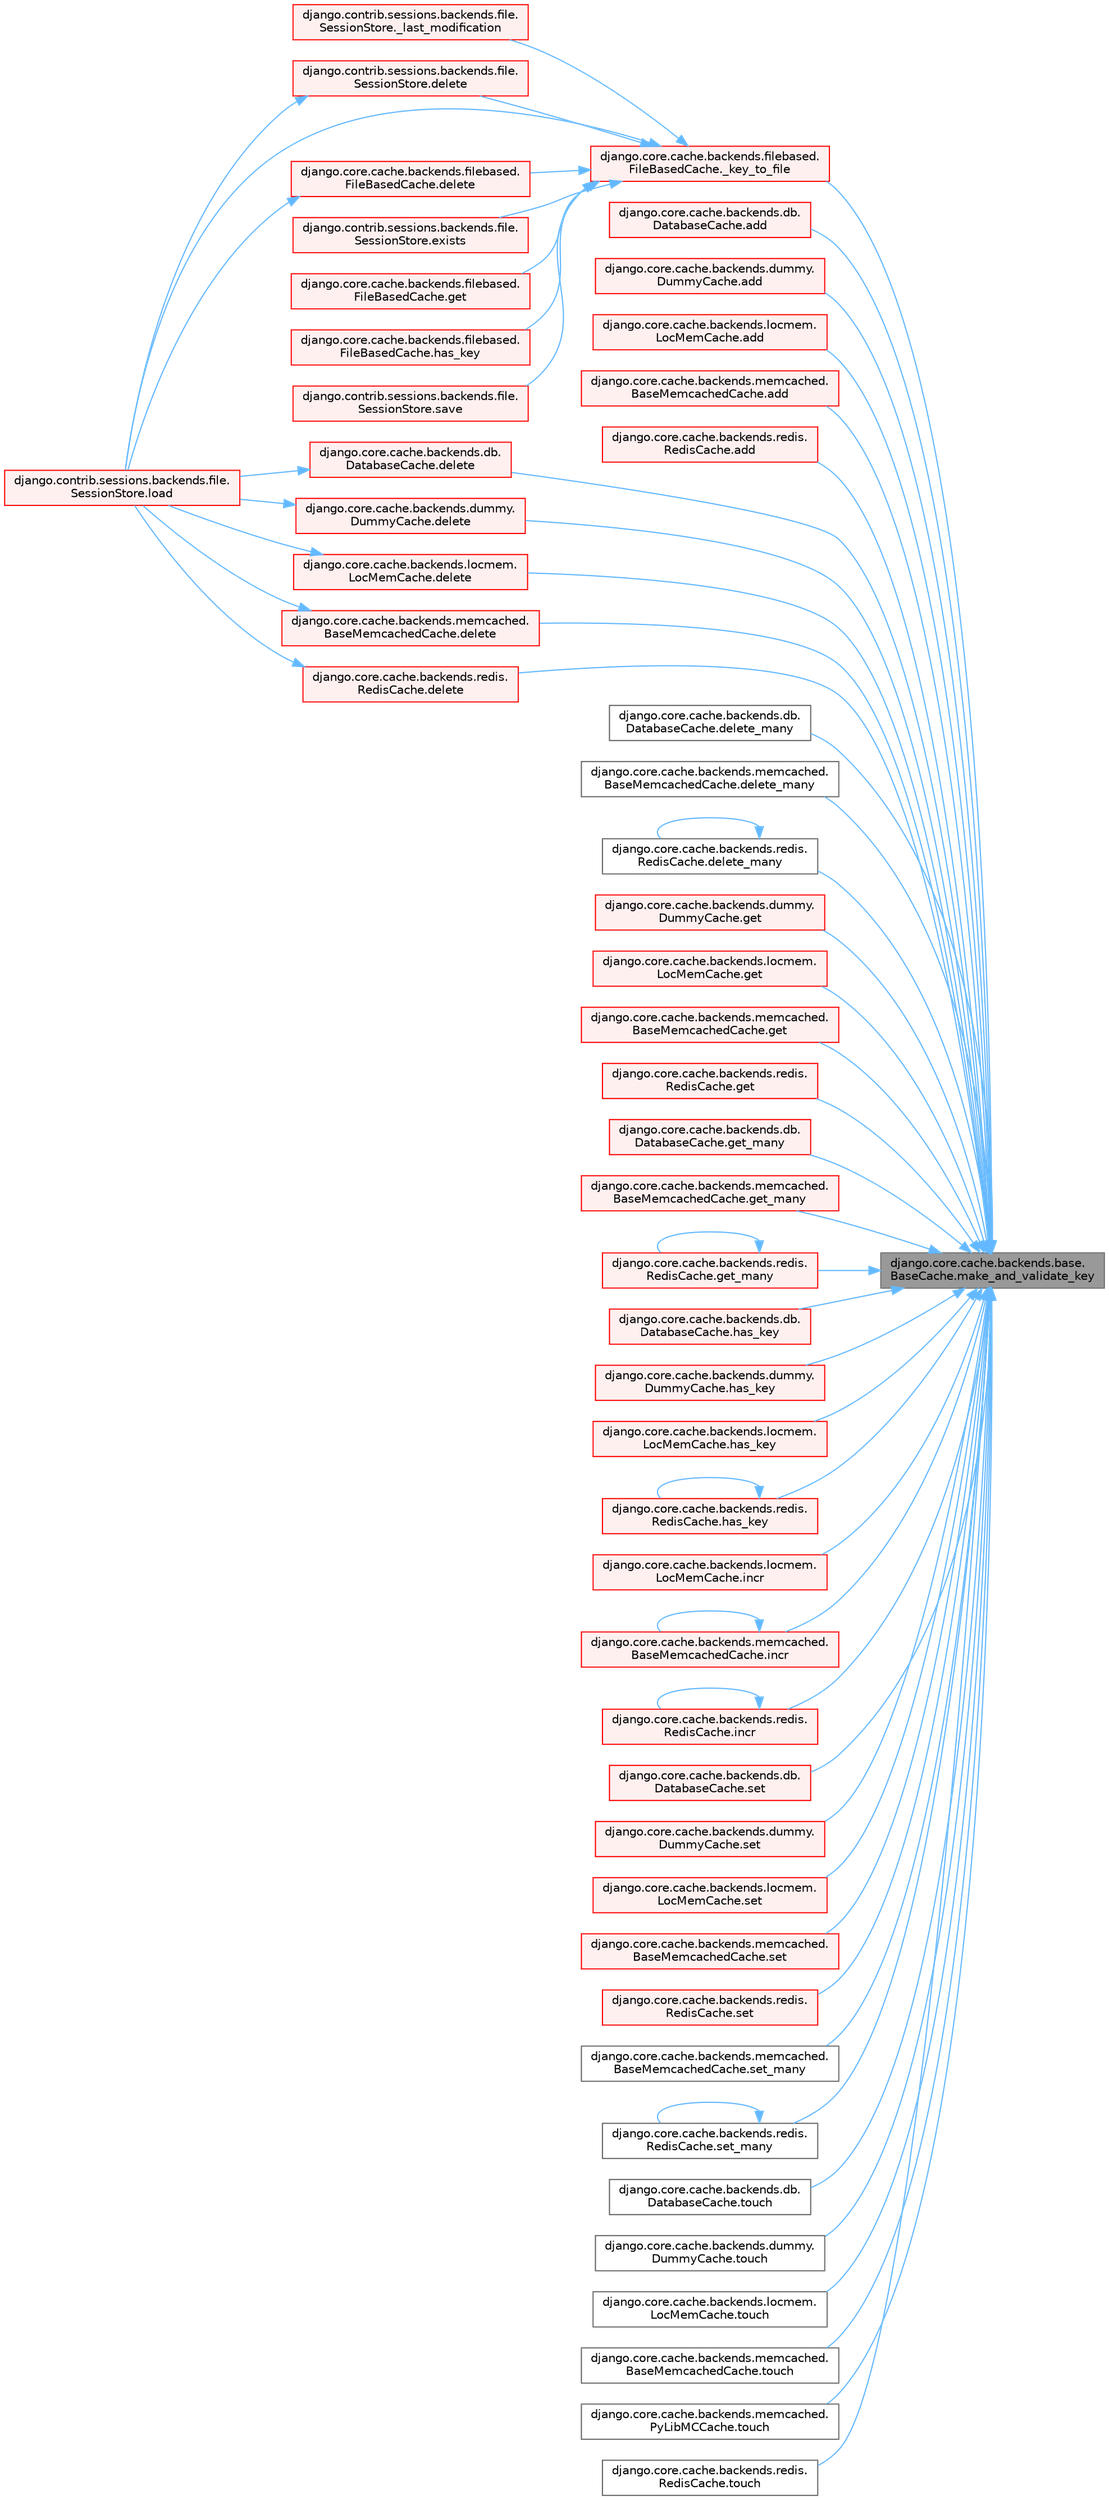 digraph "django.core.cache.backends.base.BaseCache.make_and_validate_key"
{
 // LATEX_PDF_SIZE
  bgcolor="transparent";
  edge [fontname=Helvetica,fontsize=10,labelfontname=Helvetica,labelfontsize=10];
  node [fontname=Helvetica,fontsize=10,shape=box,height=0.2,width=0.4];
  rankdir="RL";
  Node1 [id="Node000001",label="django.core.cache.backends.base.\lBaseCache.make_and_validate_key",height=0.2,width=0.4,color="gray40", fillcolor="grey60", style="filled", fontcolor="black",tooltip=" "];
  Node1 -> Node2 [id="edge1_Node000001_Node000002",dir="back",color="steelblue1",style="solid",tooltip=" "];
  Node2 [id="Node000002",label="django.core.cache.backends.filebased.\lFileBasedCache._key_to_file",height=0.2,width=0.4,color="red", fillcolor="#FFF0F0", style="filled",URL="$classdjango_1_1core_1_1cache_1_1backends_1_1filebased_1_1_file_based_cache.html#a609a352ed94a630e0195ea562de545da",tooltip=" "];
  Node2 -> Node3 [id="edge2_Node000002_Node000003",dir="back",color="steelblue1",style="solid",tooltip=" "];
  Node3 [id="Node000003",label="django.contrib.sessions.backends.file.\lSessionStore._last_modification",height=0.2,width=0.4,color="red", fillcolor="#FFF0F0", style="filled",URL="$classdjango_1_1contrib_1_1sessions_1_1backends_1_1file_1_1_session_store.html#a8b4d1a775b85b229d891b8eca56af491",tooltip=" "];
  Node2 -> Node380 [id="edge3_Node000002_Node000380",dir="back",color="steelblue1",style="solid",tooltip=" "];
  Node380 [id="Node000380",label="django.contrib.sessions.backends.file.\lSessionStore.delete",height=0.2,width=0.4,color="red", fillcolor="#FFF0F0", style="filled",URL="$classdjango_1_1contrib_1_1sessions_1_1backends_1_1file_1_1_session_store.html#adff061b9bf9001df76e9ac5f58286ec4",tooltip=" "];
  Node380 -> Node5 [id="edge4_Node000380_Node000005",dir="back",color="steelblue1",style="solid",tooltip=" "];
  Node5 [id="Node000005",label="django.contrib.sessions.backends.file.\lSessionStore.load",height=0.2,width=0.4,color="red", fillcolor="#FFF0F0", style="filled",URL="$classdjango_1_1contrib_1_1sessions_1_1backends_1_1file_1_1_session_store.html#a408fa63512306fbaa7bbb62742f0295f",tooltip=" "];
  Node2 -> Node389 [id="edge5_Node000002_Node000389",dir="back",color="steelblue1",style="solid",tooltip=" "];
  Node389 [id="Node000389",label="django.core.cache.backends.filebased.\lFileBasedCache.delete",height=0.2,width=0.4,color="red", fillcolor="#FFF0F0", style="filled",URL="$classdjango_1_1core_1_1cache_1_1backends_1_1filebased_1_1_file_based_cache.html#a3ea01a368d14aacb993c07120084e49b",tooltip=" "];
  Node389 -> Node5 [id="edge6_Node000389_Node000005",dir="back",color="steelblue1",style="solid",tooltip=" "];
  Node2 -> Node390 [id="edge7_Node000002_Node000390",dir="back",color="steelblue1",style="solid",tooltip=" "];
  Node390 [id="Node000390",label="django.contrib.sessions.backends.file.\lSessionStore.exists",height=0.2,width=0.4,color="red", fillcolor="#FFF0F0", style="filled",URL="$classdjango_1_1contrib_1_1sessions_1_1backends_1_1file_1_1_session_store.html#ac71713367271770f0725f65d90ea66c5",tooltip=" "];
  Node2 -> Node2964 [id="edge8_Node000002_Node002964",dir="back",color="steelblue1",style="solid",tooltip=" "];
  Node2964 [id="Node002964",label="django.core.cache.backends.filebased.\lFileBasedCache.get",height=0.2,width=0.4,color="red", fillcolor="#FFF0F0", style="filled",URL="$classdjango_1_1core_1_1cache_1_1backends_1_1filebased_1_1_file_based_cache.html#a81478fa25dd545d6e223f4e3d6760646",tooltip=" "];
  Node2 -> Node2965 [id="edge9_Node000002_Node002965",dir="back",color="steelblue1",style="solid",tooltip=" "];
  Node2965 [id="Node002965",label="django.core.cache.backends.filebased.\lFileBasedCache.has_key",height=0.2,width=0.4,color="red", fillcolor="#FFF0F0", style="filled",URL="$classdjango_1_1core_1_1cache_1_1backends_1_1filebased_1_1_file_based_cache.html#a8372c71fa4978b5eb54252ab924eb2f9",tooltip=" "];
  Node2 -> Node5 [id="edge10_Node000002_Node000005",dir="back",color="steelblue1",style="solid",tooltip=" "];
  Node2 -> Node1117 [id="edge11_Node000002_Node001117",dir="back",color="steelblue1",style="solid",tooltip=" "];
  Node1117 [id="Node001117",label="django.contrib.sessions.backends.file.\lSessionStore.save",height=0.2,width=0.4,color="red", fillcolor="#FFF0F0", style="filled",URL="$classdjango_1_1contrib_1_1sessions_1_1backends_1_1file_1_1_session_store.html#af170f9c112376eb1627509287bf9620f",tooltip=" "];
  Node1 -> Node3143 [id="edge12_Node000001_Node003143",dir="back",color="steelblue1",style="solid",tooltip=" "];
  Node3143 [id="Node003143",label="django.core.cache.backends.db.\lDatabaseCache.add",height=0.2,width=0.4,color="red", fillcolor="#FFF0F0", style="filled",URL="$classdjango_1_1core_1_1cache_1_1backends_1_1db_1_1_database_cache.html#a6196dda2bfd9eca834ecd81a7a217ec4",tooltip=" "];
  Node1 -> Node3144 [id="edge13_Node000001_Node003144",dir="back",color="steelblue1",style="solid",tooltip=" "];
  Node3144 [id="Node003144",label="django.core.cache.backends.dummy.\lDummyCache.add",height=0.2,width=0.4,color="red", fillcolor="#FFF0F0", style="filled",URL="$classdjango_1_1core_1_1cache_1_1backends_1_1dummy_1_1_dummy_cache.html#adc04a4b63e4c6a4f61c832f87b9231ed",tooltip=" "];
  Node1 -> Node3145 [id="edge14_Node000001_Node003145",dir="back",color="steelblue1",style="solid",tooltip=" "];
  Node3145 [id="Node003145",label="django.core.cache.backends.locmem.\lLocMemCache.add",height=0.2,width=0.4,color="red", fillcolor="#FFF0F0", style="filled",URL="$classdjango_1_1core_1_1cache_1_1backends_1_1locmem_1_1_loc_mem_cache.html#a6c454b0a21a7ef56bac23c2c47a767a9",tooltip=" "];
  Node1 -> Node3146 [id="edge15_Node000001_Node003146",dir="back",color="steelblue1",style="solid",tooltip=" "];
  Node3146 [id="Node003146",label="django.core.cache.backends.memcached.\lBaseMemcachedCache.add",height=0.2,width=0.4,color="red", fillcolor="#FFF0F0", style="filled",URL="$classdjango_1_1core_1_1cache_1_1backends_1_1memcached_1_1_base_memcached_cache.html#a1d7675623ea665a0ee0748173eeb0a38",tooltip=" "];
  Node1 -> Node3147 [id="edge16_Node000001_Node003147",dir="back",color="steelblue1",style="solid",tooltip=" "];
  Node3147 [id="Node003147",label="django.core.cache.backends.redis.\lRedisCache.add",height=0.2,width=0.4,color="red", fillcolor="#FFF0F0", style="filled",URL="$classdjango_1_1core_1_1cache_1_1backends_1_1redis_1_1_redis_cache.html#a5d4d6507b2a2647f876da5c964cb73c2",tooltip=" "];
  Node1 -> Node3148 [id="edge17_Node000001_Node003148",dir="back",color="steelblue1",style="solid",tooltip=" "];
  Node3148 [id="Node003148",label="django.core.cache.backends.db.\lDatabaseCache.delete",height=0.2,width=0.4,color="red", fillcolor="#FFF0F0", style="filled",URL="$classdjango_1_1core_1_1cache_1_1backends_1_1db_1_1_database_cache.html#a84f1738797247ea8a428dd8b42a3291e",tooltip=" "];
  Node3148 -> Node5 [id="edge18_Node003148_Node000005",dir="back",color="steelblue1",style="solid",tooltip=" "];
  Node1 -> Node3149 [id="edge19_Node000001_Node003149",dir="back",color="steelblue1",style="solid",tooltip=" "];
  Node3149 [id="Node003149",label="django.core.cache.backends.dummy.\lDummyCache.delete",height=0.2,width=0.4,color="red", fillcolor="#FFF0F0", style="filled",URL="$classdjango_1_1core_1_1cache_1_1backends_1_1dummy_1_1_dummy_cache.html#abc94913f7d94ee54a3ded666aa0b5a18",tooltip=" "];
  Node3149 -> Node5 [id="edge20_Node003149_Node000005",dir="back",color="steelblue1",style="solid",tooltip=" "];
  Node1 -> Node2984 [id="edge21_Node000001_Node002984",dir="back",color="steelblue1",style="solid",tooltip=" "];
  Node2984 [id="Node002984",label="django.core.cache.backends.locmem.\lLocMemCache.delete",height=0.2,width=0.4,color="red", fillcolor="#FFF0F0", style="filled",URL="$classdjango_1_1core_1_1cache_1_1backends_1_1locmem_1_1_loc_mem_cache.html#ae4e405d2ee12f7daa88bdfc864a67106",tooltip=" "];
  Node2984 -> Node5 [id="edge22_Node002984_Node000005",dir="back",color="steelblue1",style="solid",tooltip=" "];
  Node1 -> Node3150 [id="edge23_Node000001_Node003150",dir="back",color="steelblue1",style="solid",tooltip=" "];
  Node3150 [id="Node003150",label="django.core.cache.backends.memcached.\lBaseMemcachedCache.delete",height=0.2,width=0.4,color="red", fillcolor="#FFF0F0", style="filled",URL="$classdjango_1_1core_1_1cache_1_1backends_1_1memcached_1_1_base_memcached_cache.html#a3124f8037f81e0bd838ac93896e01b91",tooltip=" "];
  Node3150 -> Node5 [id="edge24_Node003150_Node000005",dir="back",color="steelblue1",style="solid",tooltip=" "];
  Node1 -> Node3151 [id="edge25_Node000001_Node003151",dir="back",color="steelblue1",style="solid",tooltip=" "];
  Node3151 [id="Node003151",label="django.core.cache.backends.redis.\lRedisCache.delete",height=0.2,width=0.4,color="red", fillcolor="#FFF0F0", style="filled",URL="$classdjango_1_1core_1_1cache_1_1backends_1_1redis_1_1_redis_cache.html#a1ca6a8ab121e0dbbc6bf2e1c893a1e38",tooltip=" "];
  Node3151 -> Node5 [id="edge26_Node003151_Node000005",dir="back",color="steelblue1",style="solid",tooltip=" "];
  Node1 -> Node3152 [id="edge27_Node000001_Node003152",dir="back",color="steelblue1",style="solid",tooltip=" "];
  Node3152 [id="Node003152",label="django.core.cache.backends.db.\lDatabaseCache.delete_many",height=0.2,width=0.4,color="grey40", fillcolor="white", style="filled",URL="$classdjango_1_1core_1_1cache_1_1backends_1_1db_1_1_database_cache.html#a39cc540569557aa9a23f8e68e728d37d",tooltip=" "];
  Node1 -> Node3153 [id="edge28_Node000001_Node003153",dir="back",color="steelblue1",style="solid",tooltip=" "];
  Node3153 [id="Node003153",label="django.core.cache.backends.memcached.\lBaseMemcachedCache.delete_many",height=0.2,width=0.4,color="grey40", fillcolor="white", style="filled",URL="$classdjango_1_1core_1_1cache_1_1backends_1_1memcached_1_1_base_memcached_cache.html#ac251f133a61906b941456034b2467932",tooltip=" "];
  Node1 -> Node3154 [id="edge29_Node000001_Node003154",dir="back",color="steelblue1",style="solid",tooltip=" "];
  Node3154 [id="Node003154",label="django.core.cache.backends.redis.\lRedisCache.delete_many",height=0.2,width=0.4,color="grey40", fillcolor="white", style="filled",URL="$classdjango_1_1core_1_1cache_1_1backends_1_1redis_1_1_redis_cache.html#a956a835f36301f7d8a147497681697f6",tooltip=" "];
  Node3154 -> Node3154 [id="edge30_Node003154_Node003154",dir="back",color="steelblue1",style="solid",tooltip=" "];
  Node1 -> Node3155 [id="edge31_Node000001_Node003155",dir="back",color="steelblue1",style="solid",tooltip=" "];
  Node3155 [id="Node003155",label="django.core.cache.backends.dummy.\lDummyCache.get",height=0.2,width=0.4,color="red", fillcolor="#FFF0F0", style="filled",URL="$classdjango_1_1core_1_1cache_1_1backends_1_1dummy_1_1_dummy_cache.html#a91db0f78eeef15ccb77c8c518e12de81",tooltip=" "];
  Node1 -> Node2987 [id="edge32_Node000001_Node002987",dir="back",color="steelblue1",style="solid",tooltip=" "];
  Node2987 [id="Node002987",label="django.core.cache.backends.locmem.\lLocMemCache.get",height=0.2,width=0.4,color="red", fillcolor="#FFF0F0", style="filled",URL="$classdjango_1_1core_1_1cache_1_1backends_1_1locmem_1_1_loc_mem_cache.html#aeb7aff9d132188d4b106f42045eaf803",tooltip=" "];
  Node1 -> Node3156 [id="edge33_Node000001_Node003156",dir="back",color="steelblue1",style="solid",tooltip=" "];
  Node3156 [id="Node003156",label="django.core.cache.backends.memcached.\lBaseMemcachedCache.get",height=0.2,width=0.4,color="red", fillcolor="#FFF0F0", style="filled",URL="$classdjango_1_1core_1_1cache_1_1backends_1_1memcached_1_1_base_memcached_cache.html#ad5e6be20ce407cf4548603d3b413c56e",tooltip=" "];
  Node1 -> Node3157 [id="edge34_Node000001_Node003157",dir="back",color="steelblue1",style="solid",tooltip=" "];
  Node3157 [id="Node003157",label="django.core.cache.backends.redis.\lRedisCache.get",height=0.2,width=0.4,color="red", fillcolor="#FFF0F0", style="filled",URL="$classdjango_1_1core_1_1cache_1_1backends_1_1redis_1_1_redis_cache.html#ac5ae812bc82909854e7658e31c37fdcb",tooltip=" "];
  Node1 -> Node3158 [id="edge35_Node000001_Node003158",dir="back",color="steelblue1",style="solid",tooltip=" "];
  Node3158 [id="Node003158",label="django.core.cache.backends.db.\lDatabaseCache.get_many",height=0.2,width=0.4,color="red", fillcolor="#FFF0F0", style="filled",URL="$classdjango_1_1core_1_1cache_1_1backends_1_1db_1_1_database_cache.html#a6366f287d069ab0d0fb239a542590156",tooltip=" "];
  Node1 -> Node3159 [id="edge36_Node000001_Node003159",dir="back",color="steelblue1",style="solid",tooltip=" "];
  Node3159 [id="Node003159",label="django.core.cache.backends.memcached.\lBaseMemcachedCache.get_many",height=0.2,width=0.4,color="red", fillcolor="#FFF0F0", style="filled",URL="$classdjango_1_1core_1_1cache_1_1backends_1_1memcached_1_1_base_memcached_cache.html#a85a44d2325c772d87df092ebdf277e51",tooltip=" "];
  Node1 -> Node3160 [id="edge37_Node000001_Node003160",dir="back",color="steelblue1",style="solid",tooltip=" "];
  Node3160 [id="Node003160",label="django.core.cache.backends.redis.\lRedisCache.get_many",height=0.2,width=0.4,color="red", fillcolor="#FFF0F0", style="filled",URL="$classdjango_1_1core_1_1cache_1_1backends_1_1redis_1_1_redis_cache.html#a274f736272150c12722239dcfbb11acd",tooltip=" "];
  Node3160 -> Node3160 [id="edge38_Node003160_Node003160",dir="back",color="steelblue1",style="solid",tooltip=" "];
  Node1 -> Node3161 [id="edge39_Node000001_Node003161",dir="back",color="steelblue1",style="solid",tooltip=" "];
  Node3161 [id="Node003161",label="django.core.cache.backends.db.\lDatabaseCache.has_key",height=0.2,width=0.4,color="red", fillcolor="#FFF0F0", style="filled",URL="$classdjango_1_1core_1_1cache_1_1backends_1_1db_1_1_database_cache.html#aef6de2492e2cf56b23539fee71cc3953",tooltip=" "];
  Node1 -> Node3162 [id="edge40_Node000001_Node003162",dir="back",color="steelblue1",style="solid",tooltip=" "];
  Node3162 [id="Node003162",label="django.core.cache.backends.dummy.\lDummyCache.has_key",height=0.2,width=0.4,color="red", fillcolor="#FFF0F0", style="filled",URL="$classdjango_1_1core_1_1cache_1_1backends_1_1dummy_1_1_dummy_cache.html#a9b21f2da2f41f44319353a24a5101163",tooltip=" "];
  Node1 -> Node2988 [id="edge41_Node000001_Node002988",dir="back",color="steelblue1",style="solid",tooltip=" "];
  Node2988 [id="Node002988",label="django.core.cache.backends.locmem.\lLocMemCache.has_key",height=0.2,width=0.4,color="red", fillcolor="#FFF0F0", style="filled",URL="$classdjango_1_1core_1_1cache_1_1backends_1_1locmem_1_1_loc_mem_cache.html#aeb6759ed9e4eb6930bb77452e453ef5c",tooltip=" "];
  Node1 -> Node3163 [id="edge42_Node000001_Node003163",dir="back",color="steelblue1",style="solid",tooltip=" "];
  Node3163 [id="Node003163",label="django.core.cache.backends.redis.\lRedisCache.has_key",height=0.2,width=0.4,color="red", fillcolor="#FFF0F0", style="filled",URL="$classdjango_1_1core_1_1cache_1_1backends_1_1redis_1_1_redis_cache.html#adfdfa1873b08e96396368979fa159347",tooltip=" "];
  Node3163 -> Node3163 [id="edge43_Node003163_Node003163",dir="back",color="steelblue1",style="solid",tooltip=" "];
  Node1 -> Node2989 [id="edge44_Node000001_Node002989",dir="back",color="steelblue1",style="solid",tooltip=" "];
  Node2989 [id="Node002989",label="django.core.cache.backends.locmem.\lLocMemCache.incr",height=0.2,width=0.4,color="red", fillcolor="#FFF0F0", style="filled",URL="$classdjango_1_1core_1_1cache_1_1backends_1_1locmem_1_1_loc_mem_cache.html#a3ab3b12146a8144a5e580ff4e852635d",tooltip=" "];
  Node1 -> Node782 [id="edge45_Node000001_Node000782",dir="back",color="steelblue1",style="solid",tooltip=" "];
  Node782 [id="Node000782",label="django.core.cache.backends.memcached.\lBaseMemcachedCache.incr",height=0.2,width=0.4,color="red", fillcolor="#FFF0F0", style="filled",URL="$classdjango_1_1core_1_1cache_1_1backends_1_1memcached_1_1_base_memcached_cache.html#aef50770ac68a7929f8609f493e767c8d",tooltip=" "];
  Node782 -> Node782 [id="edge46_Node000782_Node000782",dir="back",color="steelblue1",style="solid",tooltip=" "];
  Node1 -> Node3164 [id="edge47_Node000001_Node003164",dir="back",color="steelblue1",style="solid",tooltip=" "];
  Node3164 [id="Node003164",label="django.core.cache.backends.redis.\lRedisCache.incr",height=0.2,width=0.4,color="red", fillcolor="#FFF0F0", style="filled",URL="$classdjango_1_1core_1_1cache_1_1backends_1_1redis_1_1_redis_cache.html#a6b37444fa82fece674835401cdedec72",tooltip=" "];
  Node3164 -> Node3164 [id="edge48_Node003164_Node003164",dir="back",color="steelblue1",style="solid",tooltip=" "];
  Node1 -> Node3165 [id="edge49_Node000001_Node003165",dir="back",color="steelblue1",style="solid",tooltip=" "];
  Node3165 [id="Node003165",label="django.core.cache.backends.db.\lDatabaseCache.set",height=0.2,width=0.4,color="red", fillcolor="#FFF0F0", style="filled",URL="$classdjango_1_1core_1_1cache_1_1backends_1_1db_1_1_database_cache.html#af7feb1b77937214a7d9b5698e4e0bb29",tooltip=" "];
  Node1 -> Node3166 [id="edge50_Node000001_Node003166",dir="back",color="steelblue1",style="solid",tooltip=" "];
  Node3166 [id="Node003166",label="django.core.cache.backends.dummy.\lDummyCache.set",height=0.2,width=0.4,color="red", fillcolor="#FFF0F0", style="filled",URL="$classdjango_1_1core_1_1cache_1_1backends_1_1dummy_1_1_dummy_cache.html#a60c9c882b0d1e6581511e5e9b0cf96db",tooltip=" "];
  Node1 -> Node3167 [id="edge51_Node000001_Node003167",dir="back",color="steelblue1",style="solid",tooltip=" "];
  Node3167 [id="Node003167",label="django.core.cache.backends.locmem.\lLocMemCache.set",height=0.2,width=0.4,color="red", fillcolor="#FFF0F0", style="filled",URL="$classdjango_1_1core_1_1cache_1_1backends_1_1locmem_1_1_loc_mem_cache.html#a257e45a1dc910ee163a95cabdb410e9e",tooltip=" "];
  Node1 -> Node3168 [id="edge52_Node000001_Node003168",dir="back",color="steelblue1",style="solid",tooltip=" "];
  Node3168 [id="Node003168",label="django.core.cache.backends.memcached.\lBaseMemcachedCache.set",height=0.2,width=0.4,color="red", fillcolor="#FFF0F0", style="filled",URL="$classdjango_1_1core_1_1cache_1_1backends_1_1memcached_1_1_base_memcached_cache.html#a68a6d2285de9be70c8ab56944733c2c1",tooltip=" "];
  Node1 -> Node3169 [id="edge53_Node000001_Node003169",dir="back",color="steelblue1",style="solid",tooltip=" "];
  Node3169 [id="Node003169",label="django.core.cache.backends.redis.\lRedisCache.set",height=0.2,width=0.4,color="red", fillcolor="#FFF0F0", style="filled",URL="$classdjango_1_1core_1_1cache_1_1backends_1_1redis_1_1_redis_cache.html#a76b6bcb5134592037c3749b97553f175",tooltip=" "];
  Node1 -> Node3170 [id="edge54_Node000001_Node003170",dir="back",color="steelblue1",style="solid",tooltip=" "];
  Node3170 [id="Node003170",label="django.core.cache.backends.memcached.\lBaseMemcachedCache.set_many",height=0.2,width=0.4,color="grey40", fillcolor="white", style="filled",URL="$classdjango_1_1core_1_1cache_1_1backends_1_1memcached_1_1_base_memcached_cache.html#a599196c36fde1e368eb1ecaab39fd209",tooltip=" "];
  Node1 -> Node3171 [id="edge55_Node000001_Node003171",dir="back",color="steelblue1",style="solid",tooltip=" "];
  Node3171 [id="Node003171",label="django.core.cache.backends.redis.\lRedisCache.set_many",height=0.2,width=0.4,color="grey40", fillcolor="white", style="filled",URL="$classdjango_1_1core_1_1cache_1_1backends_1_1redis_1_1_redis_cache.html#a9098c6fac845e942585d4dcb864bb049",tooltip=" "];
  Node3171 -> Node3171 [id="edge56_Node003171_Node003171",dir="back",color="steelblue1",style="solid",tooltip=" "];
  Node1 -> Node3172 [id="edge57_Node000001_Node003172",dir="back",color="steelblue1",style="solid",tooltip=" "];
  Node3172 [id="Node003172",label="django.core.cache.backends.db.\lDatabaseCache.touch",height=0.2,width=0.4,color="grey40", fillcolor="white", style="filled",URL="$classdjango_1_1core_1_1cache_1_1backends_1_1db_1_1_database_cache.html#a6fad7ac5344791e29bf238e03a2a5d75",tooltip=" "];
  Node1 -> Node3173 [id="edge58_Node000001_Node003173",dir="back",color="steelblue1",style="solid",tooltip=" "];
  Node3173 [id="Node003173",label="django.core.cache.backends.dummy.\lDummyCache.touch",height=0.2,width=0.4,color="grey40", fillcolor="white", style="filled",URL="$classdjango_1_1core_1_1cache_1_1backends_1_1dummy_1_1_dummy_cache.html#ab1d7acd209ef24953425005c9c1ceebe",tooltip=" "];
  Node1 -> Node3174 [id="edge59_Node000001_Node003174",dir="back",color="steelblue1",style="solid",tooltip=" "];
  Node3174 [id="Node003174",label="django.core.cache.backends.locmem.\lLocMemCache.touch",height=0.2,width=0.4,color="grey40", fillcolor="white", style="filled",URL="$classdjango_1_1core_1_1cache_1_1backends_1_1locmem_1_1_loc_mem_cache.html#a20b36ddc0873e4b5f0a5b2f1c93f396c",tooltip=" "];
  Node1 -> Node3175 [id="edge60_Node000001_Node003175",dir="back",color="steelblue1",style="solid",tooltip=" "];
  Node3175 [id="Node003175",label="django.core.cache.backends.memcached.\lBaseMemcachedCache.touch",height=0.2,width=0.4,color="grey40", fillcolor="white", style="filled",URL="$classdjango_1_1core_1_1cache_1_1backends_1_1memcached_1_1_base_memcached_cache.html#ab996b346728a0749cfe6a6e28af9e498",tooltip=" "];
  Node1 -> Node3176 [id="edge61_Node000001_Node003176",dir="back",color="steelblue1",style="solid",tooltip=" "];
  Node3176 [id="Node003176",label="django.core.cache.backends.memcached.\lPyLibMCCache.touch",height=0.2,width=0.4,color="grey40", fillcolor="white", style="filled",URL="$classdjango_1_1core_1_1cache_1_1backends_1_1memcached_1_1_py_lib_m_c_cache.html#a8efe326e29ffdb8e1d0909426b18ddf8",tooltip=" "];
  Node1 -> Node3177 [id="edge62_Node000001_Node003177",dir="back",color="steelblue1",style="solid",tooltip=" "];
  Node3177 [id="Node003177",label="django.core.cache.backends.redis.\lRedisCache.touch",height=0.2,width=0.4,color="grey40", fillcolor="white", style="filled",URL="$classdjango_1_1core_1_1cache_1_1backends_1_1redis_1_1_redis_cache.html#a10ea0871a648b19eabe1a647b40cd92d",tooltip=" "];
}
